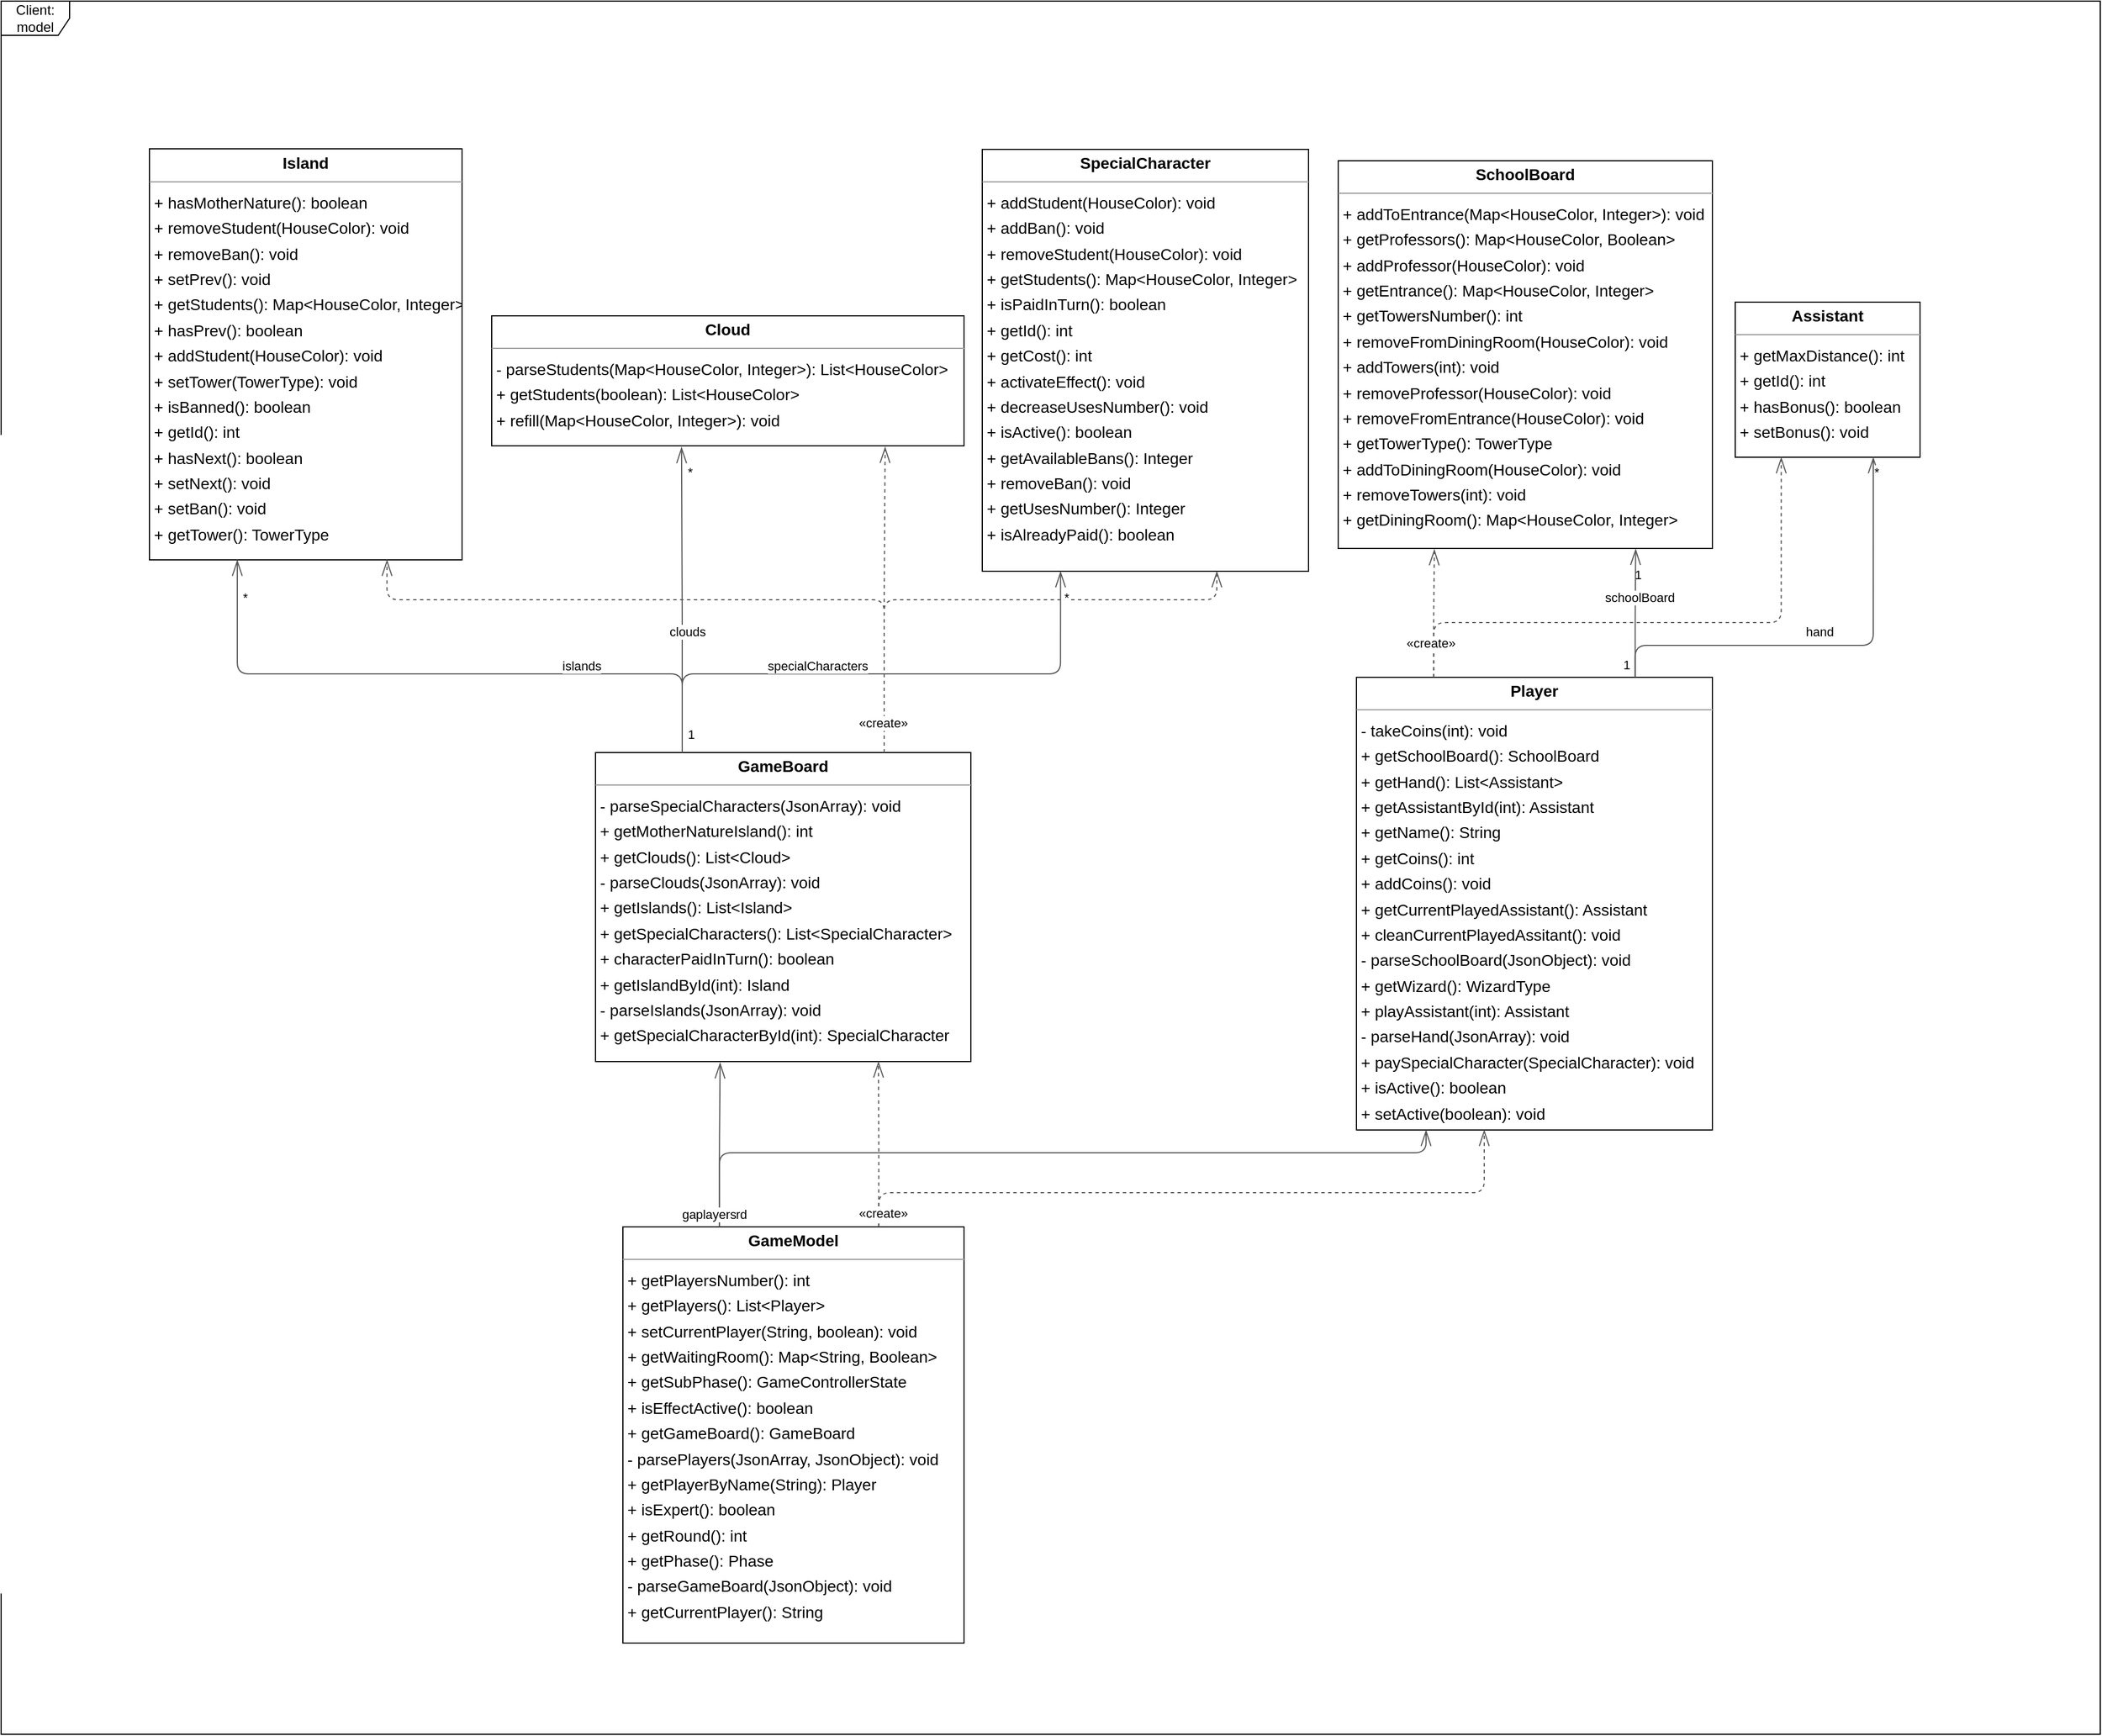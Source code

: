 <mxfile version="20.0.3" type="device"><diagram id="F02eRD6FefcrJwGXbE2t" name="Page-1"><mxGraphModel dx="3330" dy="1752" grid="1" gridSize="10" guides="1" tooltips="1" connect="1" arrows="1" fold="1" page="0" pageScale="1" pageWidth="1920" pageHeight="1200" background="none" math="0" shadow="0"><root><mxCell id="0"/><mxCell id="1" parent="0"/><mxCell id="xu0TkxpCjvZvkL5POhss-1" value="Client: model" style="shape=umlFrame;whiteSpace=wrap;html=1;" vertex="1" parent="1"><mxGeometry x="-1240" y="-600" width="1840" height="1520" as="geometry"/></mxCell><mxCell id="node2" value="&lt;p style=&quot;margin:0px;margin-top:4px;text-align:center;&quot;&gt;&lt;b&gt;Assistant&lt;/b&gt;&lt;/p&gt;&lt;hr size=&quot;1&quot;/&gt;&lt;p style=&quot;margin:0 0 0 4px;line-height:1.6;&quot;&gt;+ getMaxDistance(): int&lt;br/&gt;+ getId(): int&lt;br/&gt;+ hasBonus(): boolean&lt;br/&gt;+ setBonus(): void&lt;/p&gt;" style="verticalAlign=top;align=left;overflow=fill;fontSize=14;fontFamily=Helvetica;html=1;rounded=0;shadow=0;comic=0;labelBackgroundColor=none;strokeWidth=1;" parent="1" vertex="1"><mxGeometry x="280" y="-336" width="162" height="136" as="geometry"/></mxCell><mxCell id="node5" value="&lt;p style=&quot;margin:0px;margin-top:4px;text-align:center;&quot;&gt;&lt;b&gt;Cloud&lt;/b&gt;&lt;/p&gt;&lt;hr size=&quot;1&quot;&gt;&lt;p style=&quot;margin:0 0 0 4px;line-height:1.6;&quot;&gt;- parseStudents(Map&amp;lt;HouseColor, Integer&amp;gt;): List&amp;lt;HouseColor&amp;gt;&lt;br&gt;+ getStudents(boolean): List&amp;lt;HouseColor&amp;gt;&lt;br&gt;+ refill(Map&amp;lt;HouseColor, Integer&amp;gt;): void&lt;/p&gt;" style="verticalAlign=top;align=left;overflow=fill;fontSize=14;fontFamily=Helvetica;html=1;rounded=0;shadow=0;comic=0;labelBackgroundColor=none;strokeWidth=1;" parent="1" vertex="1"><mxGeometry x="-810" y="-324" width="414" height="114" as="geometry"/></mxCell><mxCell id="node3" value="&lt;p style=&quot;margin:0px;margin-top:4px;text-align:center;&quot;&gt;&lt;b&gt;GameBoard&lt;/b&gt;&lt;/p&gt;&lt;hr size=&quot;1&quot;/&gt;&lt;p style=&quot;margin:0 0 0 4px;line-height:1.6;&quot;&gt;- parseSpecialCharacters(JsonArray): void&lt;br/&gt;+ getMotherNatureIsland(): int&lt;br/&gt;+ getClouds(): List&amp;lt;Cloud&amp;gt;&lt;br/&gt;- parseClouds(JsonArray): void&lt;br/&gt;+ getIslands(): List&amp;lt;Island&amp;gt;&lt;br/&gt;+ getSpecialCharacters(): List&amp;lt;SpecialCharacter&amp;gt;&lt;br/&gt;+ characterPaidInTurn(): boolean&lt;br/&gt;+ getIslandById(int): Island&lt;br/&gt;- parseIslands(JsonArray): void&lt;br/&gt;+ getSpecialCharacterById(int): SpecialCharacter&lt;/p&gt;" style="verticalAlign=top;align=left;overflow=fill;fontSize=14;fontFamily=Helvetica;html=1;rounded=0;shadow=0;comic=0;labelBackgroundColor=none;strokeWidth=1;" parent="1" vertex="1"><mxGeometry x="-719" y="59" width="329" height="271" as="geometry"/></mxCell><mxCell id="node6" value="&lt;p style=&quot;margin:0px;margin-top:4px;text-align:center;&quot;&gt;&lt;b&gt;GameModel&lt;/b&gt;&lt;/p&gt;&lt;hr size=&quot;1&quot;/&gt;&lt;p style=&quot;margin:0 0 0 4px;line-height:1.6;&quot;&gt;+ getPlayersNumber(): int&lt;br/&gt;+ getPlayers(): List&amp;lt;Player&amp;gt;&lt;br/&gt;+ setCurrentPlayer(String, boolean): void&lt;br/&gt;+ getWaitingRoom(): Map&amp;lt;String, Boolean&amp;gt;&lt;br/&gt;+ getSubPhase(): GameControllerState&lt;br/&gt;+ isEffectActive(): boolean&lt;br/&gt;+ getGameBoard(): GameBoard&lt;br/&gt;- parsePlayers(JsonArray, JsonObject): void&lt;br/&gt;+ getPlayerByName(String): Player&lt;br/&gt;+ isExpert(): boolean&lt;br/&gt;+ getRound(): int&lt;br/&gt;+ getPhase(): Phase&lt;br/&gt;- parseGameBoard(JsonObject): void&lt;br/&gt;+ getCurrentPlayer(): String&lt;/p&gt;" style="verticalAlign=top;align=left;overflow=fill;fontSize=14;fontFamily=Helvetica;html=1;rounded=0;shadow=0;comic=0;labelBackgroundColor=none;strokeWidth=1;" parent="1" vertex="1"><mxGeometry x="-695" y="475" width="299" height="365" as="geometry"/></mxCell><mxCell id="node7" value="&lt;p style=&quot;margin:0px;margin-top:4px;text-align:center;&quot;&gt;&lt;b&gt;Island&lt;/b&gt;&lt;/p&gt;&lt;hr size=&quot;1&quot;/&gt;&lt;p style=&quot;margin:0 0 0 4px;line-height:1.6;&quot;&gt;+ hasMotherNature(): boolean&lt;br/&gt;+ removeStudent(HouseColor): void&lt;br/&gt;+ removeBan(): void&lt;br/&gt;+ setPrev(): void&lt;br/&gt;+ getStudents(): Map&amp;lt;HouseColor, Integer&amp;gt;&lt;br/&gt;+ hasPrev(): boolean&lt;br/&gt;+ addStudent(HouseColor): void&lt;br/&gt;+ setTower(TowerType): void&lt;br/&gt;+ isBanned(): boolean&lt;br/&gt;+ getId(): int&lt;br/&gt;+ hasNext(): boolean&lt;br/&gt;+ setNext(): void&lt;br/&gt;+ setBan(): void&lt;br/&gt;+ getTower(): TowerType&lt;/p&gt;" style="verticalAlign=top;align=left;overflow=fill;fontSize=14;fontFamily=Helvetica;html=1;rounded=0;shadow=0;comic=0;labelBackgroundColor=none;strokeWidth=1;" parent="1" vertex="1"><mxGeometry x="-1110" y="-470.5" width="274" height="360.5" as="geometry"/></mxCell><mxCell id="node0" value="&lt;p style=&quot;margin:0px;margin-top:4px;text-align:center;&quot;&gt;&lt;b&gt;Player&lt;/b&gt;&lt;/p&gt;&lt;hr size=&quot;1&quot;/&gt;&lt;p style=&quot;margin:0 0 0 4px;line-height:1.6;&quot;&gt;- takeCoins(int): void&lt;br/&gt;+ getSchoolBoard(): SchoolBoard&lt;br/&gt;+ getHand(): List&amp;lt;Assistant&amp;gt;&lt;br/&gt;+ getAssistantById(int): Assistant&lt;br/&gt;+ getName(): String&lt;br/&gt;+ getCoins(): int&lt;br/&gt;+ addCoins(): void&lt;br/&gt;+ getCurrentPlayedAssistant(): Assistant&lt;br/&gt;+ cleanCurrentPlayedAssitant(): void&lt;br/&gt;- parseSchoolBoard(JsonObject): void&lt;br/&gt;+ getWizard(): WizardType&lt;br/&gt;+ playAssistant(int): Assistant&lt;br/&gt;- parseHand(JsonArray): void&lt;br/&gt;+ paySpecialCharacter(SpecialCharacter): void&lt;br/&gt;+ isActive(): boolean&lt;br/&gt;+ setActive(boolean): void&lt;/p&gt;" style="verticalAlign=top;align=left;overflow=fill;fontSize=14;fontFamily=Helvetica;html=1;rounded=0;shadow=0;comic=0;labelBackgroundColor=none;strokeWidth=1;" parent="1" vertex="1"><mxGeometry x="-52" y="-7" width="312" height="397" as="geometry"/></mxCell><mxCell id="node4" value="&lt;p style=&quot;margin:0px;margin-top:4px;text-align:center;&quot;&gt;&lt;b&gt;SchoolBoard&lt;/b&gt;&lt;/p&gt;&lt;hr size=&quot;1&quot;/&gt;&lt;p style=&quot;margin:0 0 0 4px;line-height:1.6;&quot;&gt;+ addToEntrance(Map&amp;lt;HouseColor, Integer&amp;gt;): void&lt;br/&gt;+ getProfessors(): Map&amp;lt;HouseColor, Boolean&amp;gt;&lt;br/&gt;+ addProfessor(HouseColor): void&lt;br/&gt;+ getEntrance(): Map&amp;lt;HouseColor, Integer&amp;gt;&lt;br/&gt;+ getTowersNumber(): int&lt;br/&gt;+ removeFromDiningRoom(HouseColor): void&lt;br/&gt;+ addTowers(int): void&lt;br/&gt;+ removeProfessor(HouseColor): void&lt;br/&gt;+ removeFromEntrance(HouseColor): void&lt;br/&gt;+ getTowerType(): TowerType&lt;br/&gt;+ addToDiningRoom(HouseColor): void&lt;br/&gt;+ removeTowers(int): void&lt;br/&gt;+ getDiningRoom(): Map&amp;lt;HouseColor, Integer&amp;gt;&lt;/p&gt;" style="verticalAlign=top;align=left;overflow=fill;fontSize=14;fontFamily=Helvetica;html=1;rounded=0;shadow=0;comic=0;labelBackgroundColor=none;strokeWidth=1;" parent="1" vertex="1"><mxGeometry x="-68" y="-460" width="328" height="340" as="geometry"/></mxCell><mxCell id="node1" value="&lt;p style=&quot;margin:0px;margin-top:4px;text-align:center;&quot;&gt;&lt;b&gt;SpecialCharacter&lt;/b&gt;&lt;/p&gt;&lt;hr size=&quot;1&quot;/&gt;&lt;p style=&quot;margin:0 0 0 4px;line-height:1.6;&quot;&gt;+ addStudent(HouseColor): void&lt;br/&gt;+ addBan(): void&lt;br/&gt;+ removeStudent(HouseColor): void&lt;br/&gt;+ getStudents(): Map&amp;lt;HouseColor, Integer&amp;gt;&lt;br/&gt;+ isPaidInTurn(): boolean&lt;br/&gt;+ getId(): int&lt;br/&gt;+ getCost(): int&lt;br/&gt;+ activateEffect(): void&lt;br/&gt;+ decreaseUsesNumber(): void&lt;br/&gt;+ isActive(): boolean&lt;br/&gt;+ getAvailableBans(): Integer&lt;br/&gt;+ removeBan(): void&lt;br/&gt;+ getUsesNumber(): Integer&lt;br/&gt;+ isAlreadyPaid(): boolean&lt;/p&gt;" style="verticalAlign=top;align=left;overflow=fill;fontSize=14;fontFamily=Helvetica;html=1;rounded=0;shadow=0;comic=0;labelBackgroundColor=none;strokeWidth=1;" parent="1" vertex="1"><mxGeometry x="-380" y="-470" width="286" height="370" as="geometry"/></mxCell><mxCell id="edge2" value="" style="html=1;rounded=1;edgeStyle=orthogonalEdgeStyle;dashed=0;startArrow=diamondThinstartSize=12;endArrow=openThin;endSize=12;strokeColor=#595959;exitX=0.231;exitY=0.000;exitDx=0;exitDy=0;entryX=0.402;entryY=1.01;entryDx=0;entryDy=0;entryPerimeter=0;" parent="1" source="node3" target="node5" edge="1"><mxGeometry width="50" height="50" relative="1" as="geometry"><Array as="points"><mxPoint x="-643" y="-55"/><mxPoint x="-644" y="-55"/></Array></mxGeometry></mxCell><mxCell id="label12" value="1" style="edgeLabel;resizable=0;html=1;align=left;verticalAlign=top;strokeColor=default;" parent="edge2" vertex="1" connectable="0"><mxGeometry x="-640" y="30" as="geometry"/></mxCell><mxCell id="label16" value="*" style="edgeLabel;resizable=0;html=1;align=left;verticalAlign=top;strokeColor=default;" parent="edge2" vertex="1" connectable="0"><mxGeometry x="-640" y="-200" as="geometry"/></mxCell><mxCell id="label17" value="clouds" style="edgeLabel;resizable=0;html=1;align=left;verticalAlign=top;strokeColor=default;" parent="edge2" vertex="1" connectable="0"><mxGeometry x="-656" y="-60" as="geometry"/></mxCell><mxCell id="edge5" value="" style="html=1;rounded=1;edgeStyle=orthogonalEdgeStyle;dashed=1;startArrow=none;endArrow=openThin;endSize=12;strokeColor=#595959;exitX=0.769;exitY=0.000;exitDx=0;exitDy=0;entryX=0.833;entryY=1.008;entryDx=0;entryDy=0;entryPerimeter=0;" parent="1" source="node3" target="node5" edge="1"><mxGeometry width="50" height="50" relative="1" as="geometry"><Array as="points"/></mxGeometry></mxCell><mxCell id="label32" value="«create»" style="edgeLabel;resizable=0;html=1;align=left;verticalAlign=top;strokeColor=default;" parent="edge5" vertex="1" connectable="0"><mxGeometry x="-490" y="20" as="geometry"/></mxCell><mxCell id="edge1" value="" style="html=1;rounded=1;edgeStyle=orthogonalEdgeStyle;dashed=1;startArrow=none;endArrow=openThin;endSize=12;strokeColor=#595959;exitX=0.769;exitY=0.000;exitDx=0;exitDy=0;entryX=0.760;entryY=1.000;entryDx=0;entryDy=0;" parent="1" source="node3" target="node7" edge="1"><mxGeometry width="50" height="50" relative="1" as="geometry"><Array as="points"><mxPoint x="-491" y="-75"/><mxPoint x="-880" y="-75"/></Array></mxGeometry></mxCell><mxCell id="label8" value="«create»" style="edgeLabel;resizable=0;html=1;align=left;verticalAlign=top;strokeColor=default;" parent="edge1" vertex="1" connectable="0"><mxGeometry x="-490" y="20" as="geometry"/></mxCell><mxCell id="edge9" value="" style="html=1;rounded=1;edgeStyle=orthogonalEdgeStyle;dashed=0;startArrow=diamondThinstartSize=12;endArrow=openThin;endSize=12;strokeColor=#595959;exitX=0.231;exitY=0.000;exitDx=0;exitDy=0;entryX=0.281;entryY=1.000;entryDx=0;entryDy=0;" parent="1" source="node3" target="node7" edge="1"><mxGeometry width="50" height="50" relative="1" as="geometry"><Array as="points"><mxPoint x="-643" y="-10"/><mxPoint x="-1033" y="-10"/></Array></mxGeometry></mxCell><mxCell id="label54" value="1" style="edgeLabel;resizable=0;html=1;align=left;verticalAlign=top;strokeColor=default;" parent="edge9" vertex="1" connectable="0"><mxGeometry x="-640" y="30" as="geometry"/></mxCell><mxCell id="label58" value="*" style="edgeLabel;resizable=0;html=1;align=left;verticalAlign=top;strokeColor=default;" parent="edge9" vertex="1" connectable="0"><mxGeometry x="-1030" y="-90" as="geometry"/></mxCell><mxCell id="label59" value="islands" style="edgeLabel;resizable=0;html=1;align=left;verticalAlign=top;strokeColor=default;" parent="edge9" vertex="1" connectable="0"><mxGeometry x="-750" y="-30" as="geometry"/></mxCell><mxCell id="edge3" value="" style="html=1;rounded=1;edgeStyle=orthogonalEdgeStyle;dashed=1;startArrow=none;endArrow=openThin;endSize=12;strokeColor=#595959;exitX=0.769;exitY=0.000;exitDx=0;exitDy=0;entryX=0.719;entryY=1.000;entryDx=0;entryDy=0;" parent="1" source="node3" target="node1" edge="1"><mxGeometry width="50" height="50" relative="1" as="geometry"><Array as="points"><mxPoint x="-466" y="-75"/><mxPoint x="-174" y="-75"/></Array></mxGeometry></mxCell><mxCell id="label20" value="«create»" style="edgeLabel;resizable=0;html=1;align=left;verticalAlign=top;strokeColor=default;" parent="edge3" vertex="1" connectable="0"><mxGeometry x="-490" y="20" as="geometry"/></mxCell><mxCell id="edge6" value="" style="html=1;rounded=1;edgeStyle=orthogonalEdgeStyle;dashed=0;startArrow=diamondThinstartSize=12;endArrow=openThin;endSize=12;strokeColor=#595959;exitX=0.231;exitY=0.000;exitDx=0;exitDy=0;entryX=0.240;entryY=1.000;entryDx=0;entryDy=0;" parent="1" source="node3" target="node1" edge="1"><mxGeometry width="50" height="50" relative="1" as="geometry"><Array as="points"><mxPoint x="-643" y="-10"/><mxPoint x="-311" y="-10"/></Array></mxGeometry></mxCell><mxCell id="label36" value="1" style="edgeLabel;resizable=0;html=1;align=left;verticalAlign=top;strokeColor=default;" parent="edge6" vertex="1" connectable="0"><mxGeometry x="-640" y="30" as="geometry"/></mxCell><mxCell id="label40" value="*" style="edgeLabel;resizable=0;html=1;align=left;verticalAlign=top;strokeColor=default;" parent="edge6" vertex="1" connectable="0"><mxGeometry x="-310" y="-90" as="geometry"/></mxCell><mxCell id="label41" value="specialCharacters" style="edgeLabel;resizable=0;html=1;align=left;verticalAlign=top;strokeColor=default;" parent="edge6" vertex="1" connectable="0"><mxGeometry x="-570" y="-30" as="geometry"/></mxCell><mxCell id="edge12" value="" style="html=1;rounded=1;edgeStyle=orthogonalEdgeStyle;dashed=1;startArrow=none;endArrow=openThin;endSize=12;strokeColor=#595959;exitX=0.75;exitY=0;exitDx=0;exitDy=0;" parent="1" source="node6" edge="1"><mxGeometry width="50" height="50" relative="1" as="geometry"><Array as="points"/><mxPoint x="-471" y="330" as="targetPoint"/></mxGeometry></mxCell><mxCell id="label74" value="«create»" style="edgeLabel;resizable=0;html=1;align=left;verticalAlign=top;strokeColor=default;" parent="edge12" vertex="1" connectable="0"><mxGeometry x="-490" y="450" as="geometry"/></mxCell><mxCell id="edge13" value="" style="html=1;rounded=1;edgeStyle=orthogonalEdgeStyle;dashed=0;startArrow=diamondThinstartSize=12;endArrow=openThin;endSize=12;strokeColor=#595959;exitX=0.283;exitY=0.000;exitDx=0;exitDy=0;entryX=0.332;entryY=1.003;entryDx=0;entryDy=0;entryPerimeter=0;" parent="1" source="node6" target="node3" edge="1"><mxGeometry width="50" height="50" relative="1" as="geometry"><Array as="points"><mxPoint x="-610" y="405"/><mxPoint x="-610" y="405"/></Array><mxPoint x="-610" y="332" as="targetPoint"/></mxGeometry></mxCell><mxCell id="label78" value="1" style="edgeLabel;resizable=0;html=1;align=left;verticalAlign=top;strokeColor=default;" parent="edge13" vertex="1" connectable="0"><mxGeometry x="-616" y="451" as="geometry"/></mxCell><mxCell id="label82" value="1" style="edgeLabel;resizable=0;html=1;align=left;verticalAlign=top;strokeColor=default;" parent="edge13" vertex="1" connectable="0"><mxGeometry x="-616" y="451" as="geometry"/></mxCell><mxCell id="label83" value="gameBoard" style="edgeLabel;resizable=0;html=1;align=left;verticalAlign=top;strokeColor=default;" parent="edge13" vertex="1" connectable="0"><mxGeometry x="-645" y="451" as="geometry"/></mxCell><mxCell id="edge0" value="" style="html=1;rounded=1;edgeStyle=orthogonalEdgeStyle;dashed=1;startArrow=none;endArrow=openThin;endSize=12;strokeColor=#595959;exitX=0.75;exitY=0;exitDx=0;exitDy=0;entryX=0.359;entryY=1.000;entryDx=0;entryDy=0;" parent="1" source="node6" target="node0" edge="1"><mxGeometry width="50" height="50" relative="1" as="geometry"><Array as="points"><mxPoint x="-471" y="445"/><mxPoint x="60" y="445"/></Array></mxGeometry></mxCell><mxCell id="label2" value="«create»" style="edgeLabel;resizable=0;html=1;align=left;verticalAlign=top;strokeColor=default;" parent="edge0" vertex="1" connectable="0"><mxGeometry x="-490" y="450" as="geometry"/></mxCell><mxCell id="edge11" value="" style="html=1;rounded=1;edgeStyle=orthogonalEdgeStyle;dashed=0;startArrow=diamondThinstartSize=12;endArrow=openThin;endSize=12;strokeColor=#595959;exitX=0.283;exitY=0.000;exitDx=0;exitDy=0;" parent="1" source="node6" edge="1"><mxGeometry width="50" height="50" relative="1" as="geometry"><Array as="points"><mxPoint x="-610" y="410"/><mxPoint x="9" y="410"/><mxPoint x="9" y="390"/></Array><mxPoint x="9" y="390" as="targetPoint"/></mxGeometry></mxCell><mxCell id="label66" value="1" style="edgeLabel;resizable=0;html=1;align=left;verticalAlign=top;strokeColor=default;" parent="edge11" vertex="1" connectable="0"><mxGeometry x="-616" y="451" as="geometry"/></mxCell><mxCell id="label70" value="*" style="edgeLabel;resizable=0;html=1;align=left;verticalAlign=top;strokeColor=default;" parent="edge11" vertex="1" connectable="0"><mxGeometry x="-615" y="451" as="geometry"/></mxCell><mxCell id="label71" value="players" style="edgeLabel;resizable=0;html=1;align=left;verticalAlign=top;strokeColor=default;" parent="edge11" vertex="1" connectable="0"><mxGeometry x="-633" y="451" as="geometry"/></mxCell><mxCell id="edge4" value="" style="html=1;rounded=1;edgeStyle=orthogonalEdgeStyle;dashed=0;startArrow=diamondThinstartSize=12;endArrow=openThin;endSize=12;strokeColor=#595959;exitX=0.783;exitY=0.000;exitDx=0;exitDy=0;entryX=0.747;entryY=1.000;entryDx=0;entryDy=0;" parent="1" source="node0" target="node2" edge="1"><mxGeometry width="50" height="50" relative="1" as="geometry"><Array as="points"><mxPoint x="192" y="-35"/><mxPoint x="401" y="-35"/></Array></mxGeometry></mxCell><mxCell id="label24" value="1" style="edgeLabel;resizable=0;html=1;align=left;verticalAlign=top;strokeColor=default;" parent="edge4" vertex="1" connectable="0"><mxGeometry x="190" y="-110" as="geometry"/></mxCell><mxCell id="label28" value="*" style="edgeLabel;resizable=0;html=1;align=left;verticalAlign=top;strokeColor=default;" parent="edge4" vertex="1" connectable="0"><mxGeometry x="400" y="-200" as="geometry"/></mxCell><mxCell id="label29" value="hand" style="edgeLabel;resizable=0;html=1;align=left;verticalAlign=top;strokeColor=default;" parent="edge4" vertex="1" connectable="0"><mxGeometry x="340" y="-60" as="geometry"/></mxCell><mxCell id="edge10" value="" style="html=1;rounded=1;edgeStyle=orthogonalEdgeStyle;dashed=1;startArrow=none;endArrow=openThin;endSize=12;strokeColor=#595959;exitX=0.217;exitY=0.000;exitDx=0;exitDy=0;entryX=0.249;entryY=1.000;entryDx=0;entryDy=0;" parent="1" source="node0" target="node2" edge="1"><mxGeometry width="50" height="50" relative="1" as="geometry"><Array as="points"><mxPoint x="16" y="-55"/><mxPoint x="320" y="-55"/></Array></mxGeometry></mxCell><mxCell id="label62" value="«create»" style="edgeLabel;resizable=0;html=1;align=left;verticalAlign=top;strokeColor=default;" parent="edge10" vertex="1" connectable="0"><mxGeometry x="-10" y="-50" as="geometry"/></mxCell><mxCell id="edge7" value="" style="html=1;rounded=1;edgeStyle=orthogonalEdgeStyle;dashed=0;startArrow=diamondThinstartSize=12;endArrow=openThin;endSize=12;strokeColor=#595959;exitX=0.783;exitY=0.000;exitDx=0;exitDy=0;entryX=0.795;entryY=1.001;entryDx=0;entryDy=0;entryPerimeter=0;" parent="1" source="node0" target="node4" edge="1"><mxGeometry width="50" height="50" relative="1" as="geometry"><Array as="points"/></mxGeometry></mxCell><mxCell id="label42" value="1" style="edgeLabel;resizable=0;html=1;align=left;verticalAlign=top;strokeColor=default;" parent="edge7" vertex="1" connectable="0"><mxGeometry x="180" y="-31" as="geometry"/></mxCell><mxCell id="label46" value="1" style="edgeLabel;resizable=0;html=1;align=left;verticalAlign=top;strokeColor=default;" parent="edge7" vertex="1" connectable="0"><mxGeometry x="180" y="-31" as="geometry"/></mxCell><mxCell id="label47" value="schoolBoard" style="edgeLabel;resizable=0;html=1;align=left;verticalAlign=top;strokeColor=default;" parent="edge7" vertex="1" connectable="0"><mxGeometry x="164" y="-90" as="geometry"/></mxCell><mxCell id="edge8" value="" style="html=1;rounded=1;edgeStyle=orthogonalEdgeStyle;dashed=1;startArrow=none;endArrow=openThin;endSize=12;strokeColor=#595959;exitX=0.217;exitY=0.000;exitDx=0;exitDy=0;entryX=0.257;entryY=1.002;entryDx=0;entryDy=0;entryPerimeter=0;" parent="1" source="node0" target="node4" edge="1"><mxGeometry width="50" height="50" relative="1" as="geometry"><Array as="points"/></mxGeometry></mxCell><mxCell id="label50" value="«create»" style="edgeLabel;resizable=0;html=1;align=left;verticalAlign=top;strokeColor=default;" parent="edge8" vertex="1" connectable="0"><mxGeometry x="-10" y="-50" as="geometry"/></mxCell></root></mxGraphModel></diagram></mxfile>